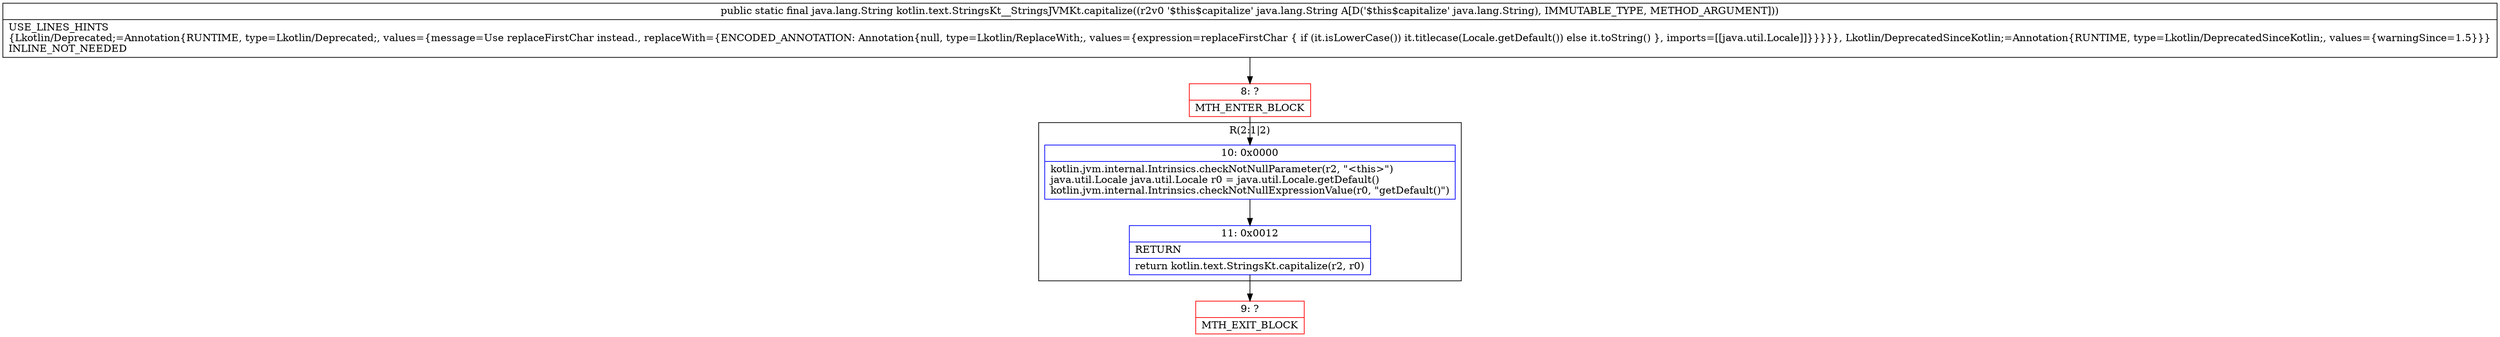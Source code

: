 digraph "CFG forkotlin.text.StringsKt__StringsJVMKt.capitalize(Ljava\/lang\/String;)Ljava\/lang\/String;" {
subgraph cluster_Region_523736651 {
label = "R(2:1|2)";
node [shape=record,color=blue];
Node_10 [shape=record,label="{10\:\ 0x0000|kotlin.jvm.internal.Intrinsics.checkNotNullParameter(r2, \"\<this\>\")\ljava.util.Locale java.util.Locale r0 = java.util.Locale.getDefault()\lkotlin.jvm.internal.Intrinsics.checkNotNullExpressionValue(r0, \"getDefault()\")\l}"];
Node_11 [shape=record,label="{11\:\ 0x0012|RETURN\l|return kotlin.text.StringsKt.capitalize(r2, r0)\l}"];
}
Node_8 [shape=record,color=red,label="{8\:\ ?|MTH_ENTER_BLOCK\l}"];
Node_9 [shape=record,color=red,label="{9\:\ ?|MTH_EXIT_BLOCK\l}"];
MethodNode[shape=record,label="{public static final java.lang.String kotlin.text.StringsKt__StringsJVMKt.capitalize((r2v0 '$this$capitalize' java.lang.String A[D('$this$capitalize' java.lang.String), IMMUTABLE_TYPE, METHOD_ARGUMENT]))  | USE_LINES_HINTS\l\{Lkotlin\/Deprecated;=Annotation\{RUNTIME, type=Lkotlin\/Deprecated;, values=\{message=Use replaceFirstChar instead., replaceWith=\{ENCODED_ANNOTATION: Annotation\{null, type=Lkotlin\/ReplaceWith;, values=\{expression=replaceFirstChar \{ if (it.isLowerCase()) it.titlecase(Locale.getDefault()) else it.toString() \}, imports=[[java.util.Locale]]\}\}\}\}\}, Lkotlin\/DeprecatedSinceKotlin;=Annotation\{RUNTIME, type=Lkotlin\/DeprecatedSinceKotlin;, values=\{warningSince=1.5\}\}\}\lINLINE_NOT_NEEDED\l}"];
MethodNode -> Node_8;Node_10 -> Node_11;
Node_11 -> Node_9;
Node_8 -> Node_10;
}


